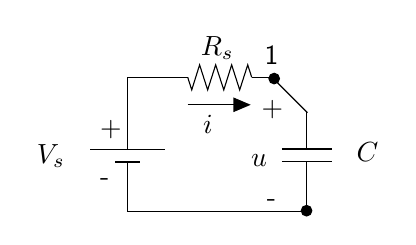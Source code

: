 \begin{tikzpicture}[y=-1cm]
\sf
\draw[black] (3.071,3.462) -- (3.02,3.304) -- (2.918,3.622) -- (2.816,3.304) -- (2.716,3.622) -- (2.613,3.304) -- (2.511,3.622) -- (2.409,3.304) -- (2.309,3.622) -- (2.258,3.462);
\filldraw[black] (3.356,3.478) circle (0.067cm);
\filldraw[black] (3.767,5.156) circle (0.067cm);
\draw[black] (3.078,3.467) -- (3.367,3.467);
\draw[black] (3.778,3.911) -- (3.356,3.489);
\draw[arrows=-triangle 45,black] (2.258,3.811) -- (3.058,3.811);
\path (0.822,4.556) node[text=black,anchor=base east] {$V_s$};
\path (2.633,3.189) node[text=black,anchor=base] {$R_s$};
\path (4.278,4.533) node[text=black,anchor=base west] {$C$};
\path (3.333,3.956) node[text=black,anchor=base] {+};
\path (3.322,5.1) node[text=black,anchor=base] {-};
\path (3.389,4.589) node[text=black,anchor=base east] {$u$};
\path (3.322,3.3) node[text=black,anchor=base] {1};
\path (2.513,4.178) node[text=black,anchor=base] {$i$};
\draw (1.022,4.378) -- (1.973,4.378);
\draw (1.34,4.538) -- (1.656,4.538);
\draw (3.453,4.373) -- (4.089,4.373);
\draw (3.453,4.529) -- (4.089,4.529);
\draw (3.771,4.531) -- (3.771,5.167);
\draw (2.256,3.467) -- (1.498,3.467) -- (1.498,4.06) -- (1.498,4.378);
\draw (3.771,3.896) -- (3.771,4.373);
\draw (1.498,4.529) -- (1.498,4.844) -- (1.498,5.167) -- (3.813,5.167);
\path (1.022,4.22) node[anchor=base west] {+};
\path (1.022,4.838) node[anchor=base west] {-};

\end{tikzpicture}%

%% Configure (x)emacs for this file ...
%% Local Variables:
%% mode: latex
%% End: